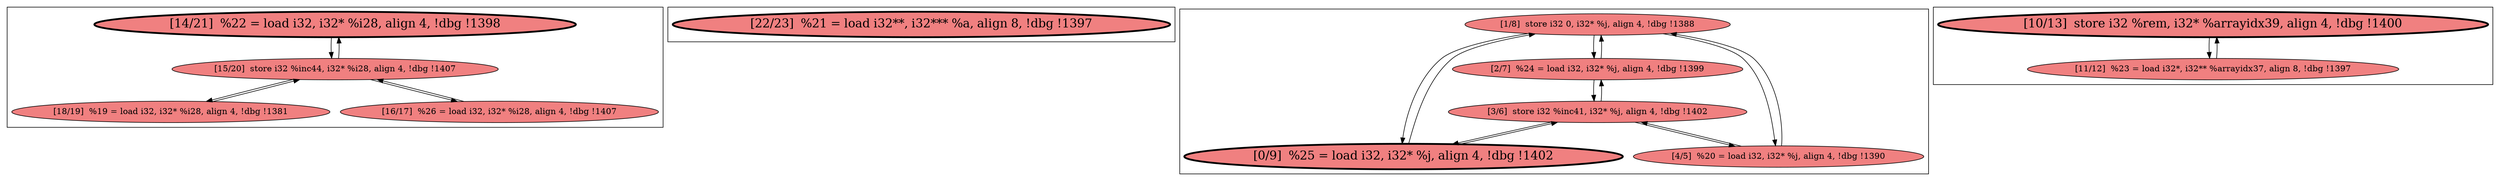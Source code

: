
digraph G {





subgraph cluster3 {


node1584 [penwidth=3.0,fontsize=20,fillcolor=lightcoral,label="[14/21]  %22 = load i32, i32* %i28, align 4, !dbg !1398",shape=ellipse,style=filled ]
node1585 [fillcolor=lightcoral,label="[15/20]  store i32 %inc44, i32* %i28, align 4, !dbg !1407",shape=ellipse,style=filled ]
node1582 [fillcolor=lightcoral,label="[18/19]  %19 = load i32, i32* %i28, align 4, !dbg !1381",shape=ellipse,style=filled ]
node1583 [fillcolor=lightcoral,label="[16/17]  %26 = load i32, i32* %i28, align 4, !dbg !1407",shape=ellipse,style=filled ]

node1583->node1585 [ ]
node1585->node1583 [ ]
node1585->node1582 [ ]
node1582->node1585 [ ]
node1585->node1584 [ ]
node1584->node1585 [ ]


}

subgraph cluster2 {


node1581 [penwidth=3.0,fontsize=20,fillcolor=lightcoral,label="[22/23]  %21 = load i32**, i32*** %a, align 8, !dbg !1397",shape=ellipse,style=filled ]



}

subgraph cluster0 {


node1578 [fillcolor=lightcoral,label="[1/8]  store i32 0, i32* %j, align 4, !dbg !1388",shape=ellipse,style=filled ]
node1577 [fillcolor=lightcoral,label="[2/7]  %24 = load i32, i32* %j, align 4, !dbg !1399",shape=ellipse,style=filled ]
node1576 [penwidth=3.0,fontsize=20,fillcolor=lightcoral,label="[0/9]  %25 = load i32, i32* %j, align 4, !dbg !1402",shape=ellipse,style=filled ]
node1574 [fillcolor=lightcoral,label="[4/5]  %20 = load i32, i32* %j, align 4, !dbg !1390",shape=ellipse,style=filled ]
node1575 [fillcolor=lightcoral,label="[3/6]  store i32 %inc41, i32* %j, align 4, !dbg !1402",shape=ellipse,style=filled ]

node1576->node1575 [ ]
node1575->node1576 [ ]
node1575->node1574 [ ]
node1574->node1575 [ ]
node1577->node1578 [ ]
node1578->node1577 [ ]
node1575->node1577 [ ]
node1577->node1575 [ ]
node1578->node1576 [ ]
node1576->node1578 [ ]
node1578->node1574 [ ]
node1574->node1578 [ ]


}

subgraph cluster1 {


node1580 [penwidth=3.0,fontsize=20,fillcolor=lightcoral,label="[10/13]  store i32 %rem, i32* %arrayidx39, align 4, !dbg !1400",shape=ellipse,style=filled ]
node1579 [fillcolor=lightcoral,label="[11/12]  %23 = load i32*, i32** %arrayidx37, align 8, !dbg !1397",shape=ellipse,style=filled ]

node1579->node1580 [ ]
node1580->node1579 [ ]


}

}
